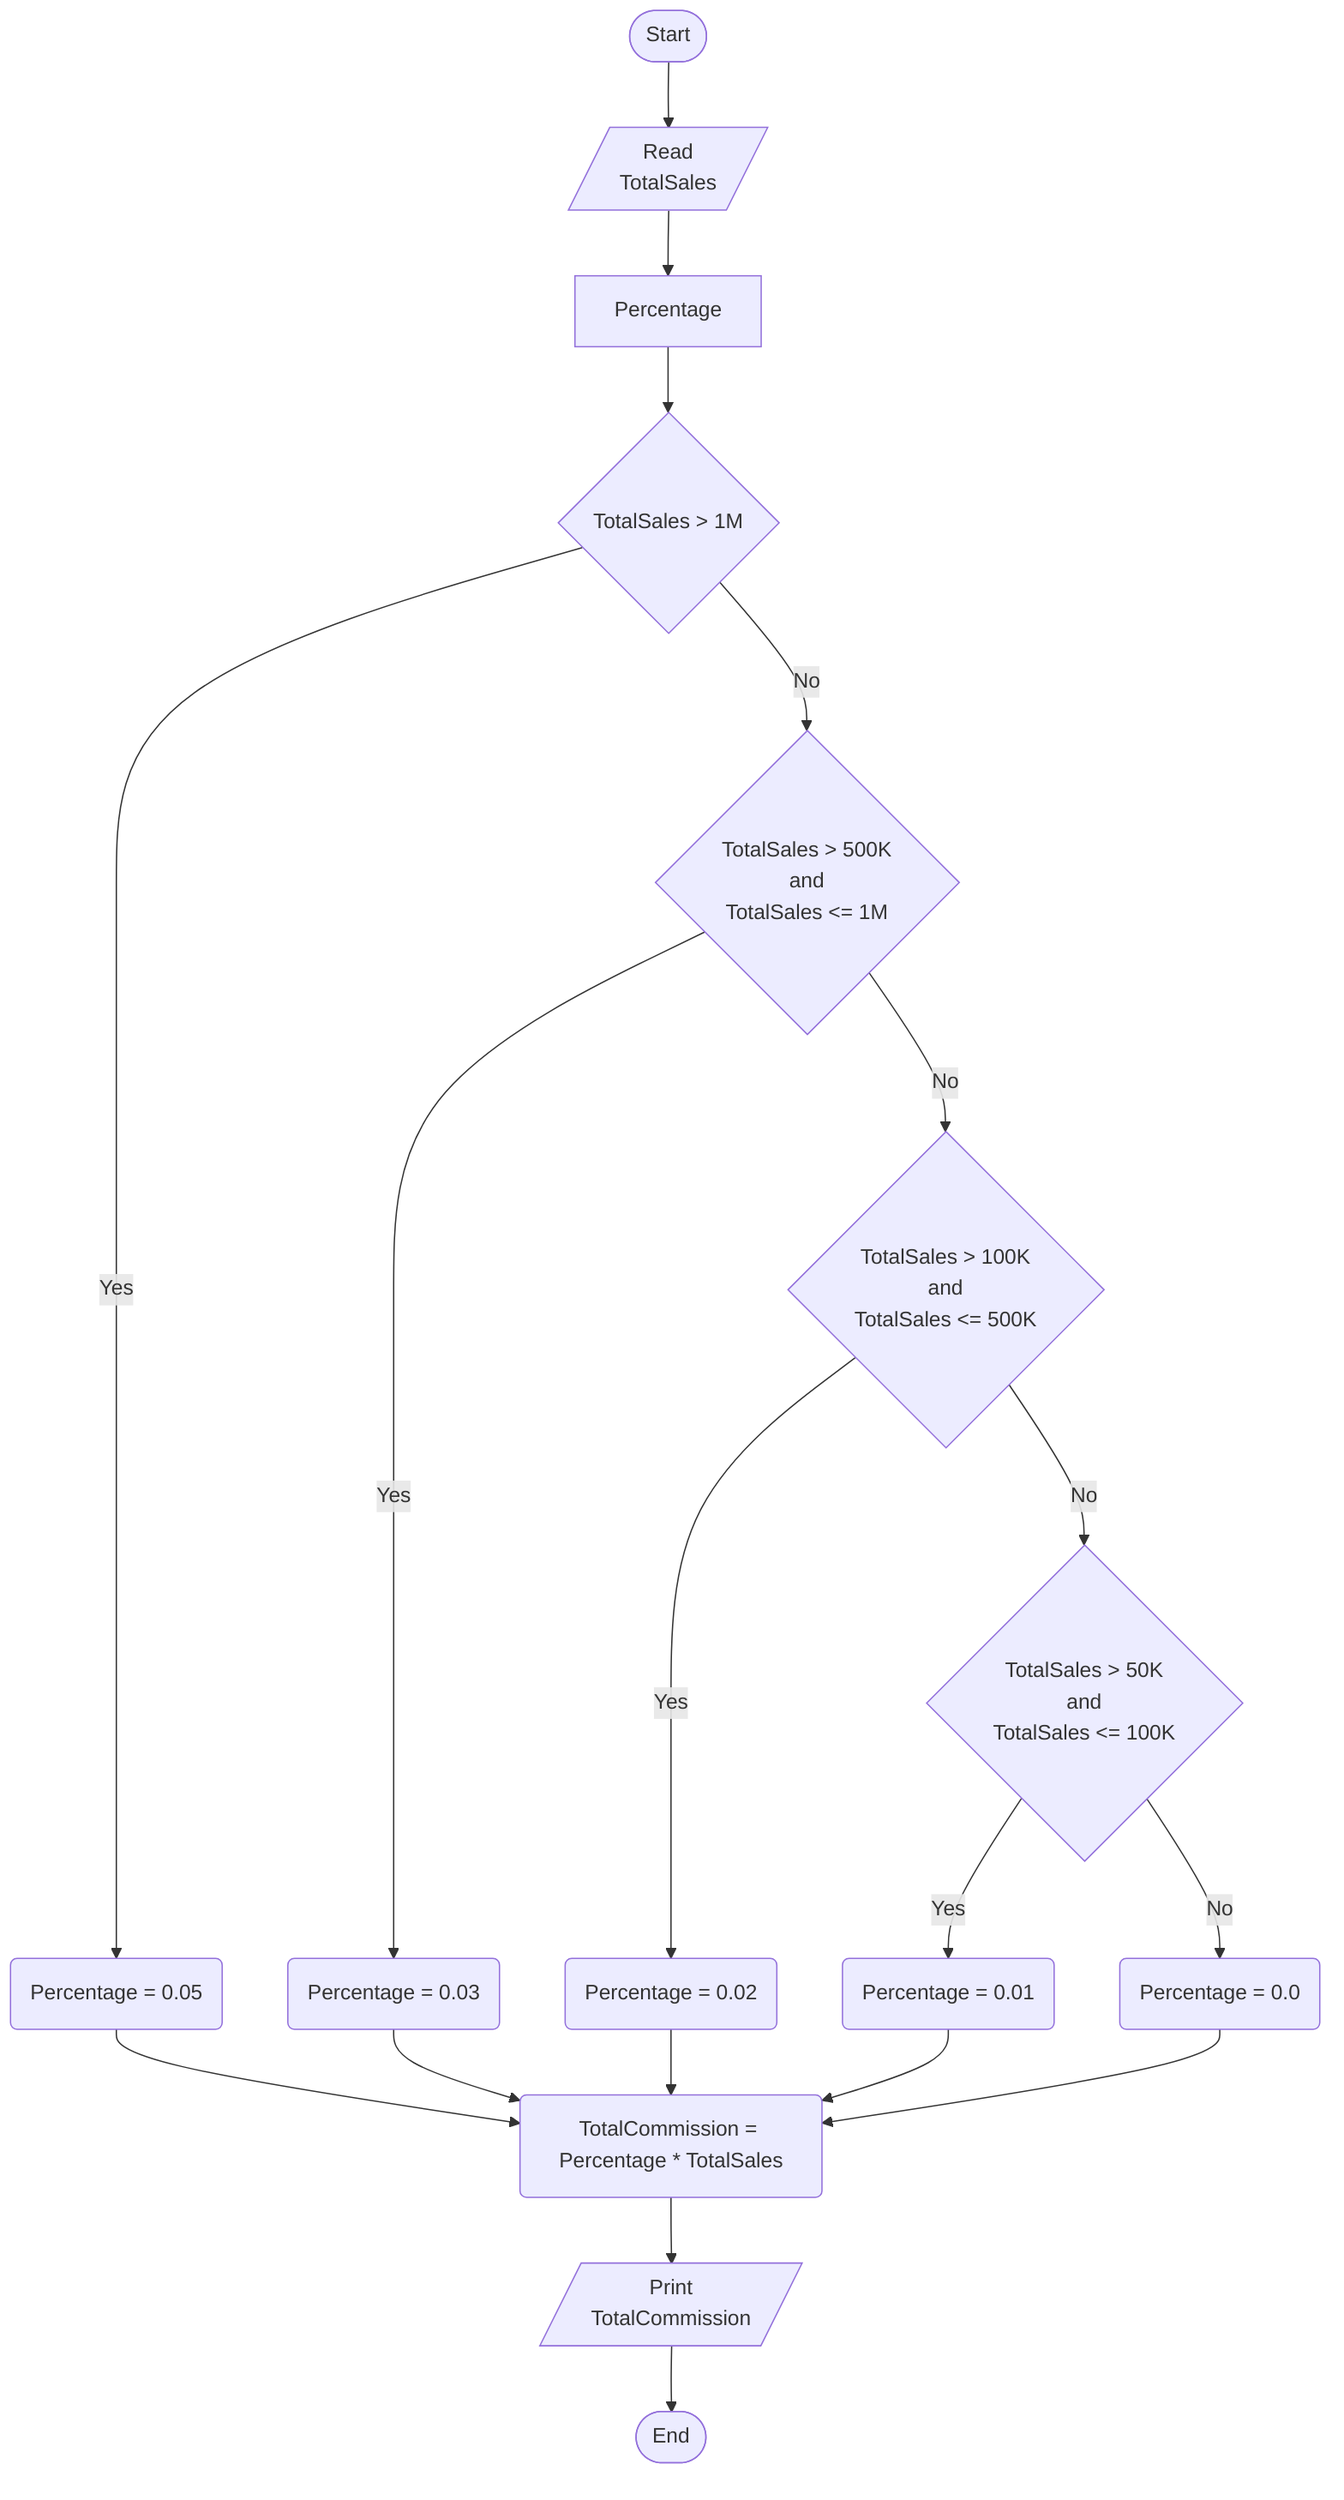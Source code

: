 %% Write a program to ask the user to enter:
%% • TotalSales
%% The commission is calculated as one percentage * the total sales amount, all you need is to decide which percentage to use of the following:
%% • > 1M -> Percentage is 5%
%% • > 500K to 1M -> Percentage is 3%
%% • > 100K to 500K -> Percentage is 2%
%% • > 50K to 100K -> Percentage is 1%
%% • Otherwise -> Percentage is 0%
%% Steps
%% Step 1: Ask the user to enter TotalSales
%% Step 2: Percentage = 0.0
%% Step 3: If TotalSales > 1M, Then Percentage = 0.05
%% Step 4: If TotalSales > 500K and TotalSales <= 1M, Then Percentage = 0.03
%% Step 5: If TotalSales > 100K and TotalSales <= 500K, Then Percentage = 0.02
%% Step 6: If TotalSales > 50K and TotalSales <= 100K, Then Percentage = 0.01, Otherwise Percentage = 0.0
%% Step 7: TotalCommission = Percentage * TotalSales
%% Step 8: Print TotalCommission

flowchart TD
    Start([Start])
    ReadTotalSales[/Read\nTotalSales/]
    IsTotalSalesGreaterThan1M{TotalSales > 1M}
    PercentageEqual0.05(Percentage = 0.05)
    IsTotalSalesLessThan500KAndGreaterThanAndEqualTo1M{TotalSales > 500K\nand\nTotalSales <= 1M}
    PercentageEqual0.03(Percentage = 0.03)
    IsTotalSalesLessThan100KAndGreaterThanAndEqualTo500M{TotalSales > 100K\nand\nTotalSales <= 500K}
    PercentageEqual0.02(Percentage = 0.02)
    IsTotalSalesLessThan50KAndGreaterThanAndEqualTo100K{TotalSales > 50K\nand\nTotalSales <= 100K}
    PercentageEqual0.01(Percentage = 0.01)
    PercentageEqual0.0(Percentage = 0.0)
    TotalCommission(TotalCommission = Percentage * TotalSales)
    PrintTotalCommission[/Print\nTotalCommission/]
    End([End])
    Start --> ReadTotalSales --> Percentage --> IsTotalSalesGreaterThan1M -- Yes --> PercentageEqual0.05 --> TotalCommission
    IsTotalSalesGreaterThan1M -- No --> IsTotalSalesLessThan500KAndGreaterThanAndEqualTo1M -- Yes --> PercentageEqual0.03 --> TotalCommission
    IsTotalSalesLessThan500KAndGreaterThanAndEqualTo1M -- No --> IsTotalSalesLessThan100KAndGreaterThanAndEqualTo500M -- Yes --> PercentageEqual0.02 --> TotalCommission
    IsTotalSalesLessThan100KAndGreaterThanAndEqualTo500M -- No --> IsTotalSalesLessThan50KAndGreaterThanAndEqualTo100K -- Yes --> PercentageEqual0.01 --> TotalCommission
    IsTotalSalesLessThan50KAndGreaterThanAndEqualTo100K -- No --> PercentageEqual0.0 --> TotalCommission --> PrintTotalCommission --> End
